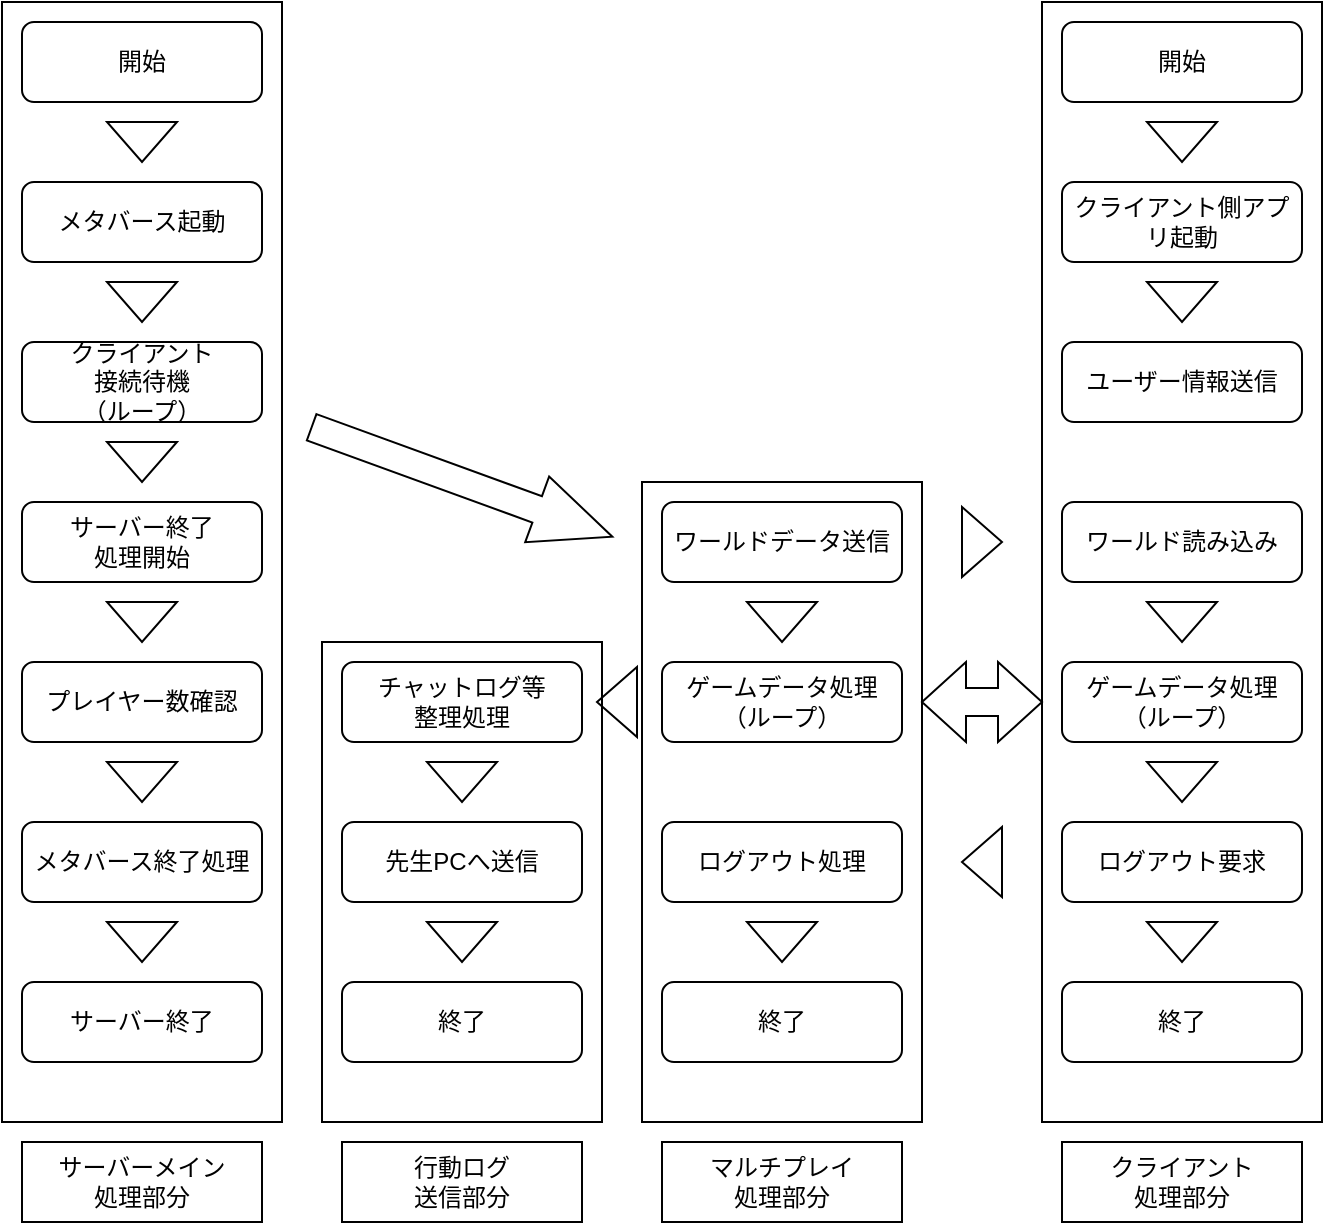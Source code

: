 <mxfile version="28.2.7">
  <diagram name="ページ1" id="D4_nk_Bo1HQeK2BHcGfn">
    <mxGraphModel dx="976" dy="717" grid="1" gridSize="10" guides="1" tooltips="1" connect="1" arrows="1" fold="1" page="1" pageScale="1" pageWidth="827" pageHeight="1169" math="0" shadow="0">
      <root>
        <mxCell id="Spk6TiEBm2NEKn_2dtMf-0" />
        <mxCell id="Spk6TiEBm2NEKn_2dtMf-1" parent="Spk6TiEBm2NEKn_2dtMf-0" />
        <mxCell id="gHZhR3lM7U9omGcD--y5-0" value="開始" style="rounded=1;whiteSpace=wrap;html=1;" parent="Spk6TiEBm2NEKn_2dtMf-1" vertex="1">
          <mxGeometry x="160" y="80" width="120" height="40" as="geometry" />
        </mxCell>
        <mxCell id="gHZhR3lM7U9omGcD--y5-1" value="クライアント&lt;div&gt;接続待機&lt;/div&gt;&lt;div&gt;（ループ）&lt;/div&gt;" style="rounded=1;whiteSpace=wrap;html=1;" parent="Spk6TiEBm2NEKn_2dtMf-1" vertex="1">
          <mxGeometry x="160" y="240" width="120" height="40" as="geometry" />
        </mxCell>
        <mxCell id="gHZhR3lM7U9omGcD--y5-3" value="" style="html=1;shadow=0;dashed=0;align=center;verticalAlign=middle;shape=mxgraph.arrows2.arrow;dy=0.6;dx=40;direction=south;notch=0;" parent="Spk6TiEBm2NEKn_2dtMf-1" vertex="1">
          <mxGeometry x="202.5" y="130" width="35" height="20" as="geometry" />
        </mxCell>
        <mxCell id="gHZhR3lM7U9omGcD--y5-4" value="" style="html=1;shadow=0;dashed=0;align=center;verticalAlign=middle;shape=mxgraph.arrows2.arrow;dy=0.6;dx=40;direction=south;notch=0;" parent="Spk6TiEBm2NEKn_2dtMf-1" vertex="1">
          <mxGeometry x="202.5" y="210" width="35" height="20" as="geometry" />
        </mxCell>
        <mxCell id="gHZhR3lM7U9omGcD--y5-6" value="開始" style="rounded=1;whiteSpace=wrap;html=1;" parent="Spk6TiEBm2NEKn_2dtMf-1" vertex="1">
          <mxGeometry x="680" y="80" width="120" height="40" as="geometry" />
        </mxCell>
        <mxCell id="gHZhR3lM7U9omGcD--y5-7" value="メタバース起動" style="rounded=1;whiteSpace=wrap;html=1;" parent="Spk6TiEBm2NEKn_2dtMf-1" vertex="1">
          <mxGeometry x="160" y="160" width="120" height="40" as="geometry" />
        </mxCell>
        <mxCell id="gHZhR3lM7U9omGcD--y5-8" value="クライアント側アプリ起動" style="rounded=1;whiteSpace=wrap;html=1;" parent="Spk6TiEBm2NEKn_2dtMf-1" vertex="1">
          <mxGeometry x="680" y="160" width="120" height="40" as="geometry" />
        </mxCell>
        <mxCell id="gHZhR3lM7U9omGcD--y5-9" value="ユーザー情報送信" style="rounded=1;whiteSpace=wrap;html=1;" parent="Spk6TiEBm2NEKn_2dtMf-1" vertex="1">
          <mxGeometry x="680" y="240" width="120" height="40" as="geometry" />
        </mxCell>
        <mxCell id="gHZhR3lM7U9omGcD--y5-10" value="" style="html=1;shadow=0;dashed=0;align=center;verticalAlign=middle;shape=mxgraph.arrows2.arrow;dy=0.6;dx=40;direction=south;notch=0;" parent="Spk6TiEBm2NEKn_2dtMf-1" vertex="1">
          <mxGeometry x="722.5" y="210" width="35" height="20" as="geometry" />
        </mxCell>
        <mxCell id="gHZhR3lM7U9omGcD--y5-11" value="" style="html=1;shadow=0;dashed=0;align=center;verticalAlign=middle;shape=mxgraph.arrows2.arrow;dy=0.6;dx=40;direction=south;notch=0;" parent="Spk6TiEBm2NEKn_2dtMf-1" vertex="1">
          <mxGeometry x="722.5" y="130" width="35" height="20" as="geometry" />
        </mxCell>
        <mxCell id="gHZhR3lM7U9omGcD--y5-13" value="" style="html=1;shadow=0;dashed=0;align=center;verticalAlign=middle;shape=mxgraph.arrows2.twoWayArrow;dy=0.65;dx=22;" parent="Spk6TiEBm2NEKn_2dtMf-1" vertex="1">
          <mxGeometry x="610" y="400" width="60" height="40" as="geometry" />
        </mxCell>
        <mxCell id="gHZhR3lM7U9omGcD--y5-14" value="ワールド読み込み" style="rounded=1;whiteSpace=wrap;html=1;" parent="Spk6TiEBm2NEKn_2dtMf-1" vertex="1">
          <mxGeometry x="680" y="320" width="120" height="40" as="geometry" />
        </mxCell>
        <mxCell id="gHZhR3lM7U9omGcD--y5-21" value="ワールドデータ送信" style="rounded=1;whiteSpace=wrap;html=1;" parent="Spk6TiEBm2NEKn_2dtMf-1" vertex="1">
          <mxGeometry x="480" y="320" width="120" height="40" as="geometry" />
        </mxCell>
        <mxCell id="gHZhR3lM7U9omGcD--y5-23" value="" style="html=1;shadow=0;dashed=0;align=center;verticalAlign=middle;shape=mxgraph.arrows2.arrow;dy=0.6;dx=40;direction=south;notch=0;rotation=-90;" parent="Spk6TiEBm2NEKn_2dtMf-1" vertex="1">
          <mxGeometry x="622.5" y="330" width="35" height="20" as="geometry" />
        </mxCell>
        <mxCell id="gHZhR3lM7U9omGcD--y5-24" value="" style="html=1;shadow=0;dashed=0;align=center;verticalAlign=middle;shape=mxgraph.arrows2.arrow;dy=0.6;dx=40;direction=south;notch=0;" parent="Spk6TiEBm2NEKn_2dtMf-1" vertex="1">
          <mxGeometry x="722.5" y="370" width="35" height="20" as="geometry" />
        </mxCell>
        <mxCell id="gHZhR3lM7U9omGcD--y5-25" value="" style="html=1;shadow=0;dashed=0;align=center;verticalAlign=middle;shape=mxgraph.arrows2.arrow;dy=0.6;dx=40;direction=south;notch=0;" parent="Spk6TiEBm2NEKn_2dtMf-1" vertex="1">
          <mxGeometry x="522.5" y="370" width="35" height="20" as="geometry" />
        </mxCell>
        <mxCell id="i-yefZJhUaRDlqQRjVkv-0" value="ゲームデータ処理&lt;div&gt;（ループ）&lt;/div&gt;" style="rounded=1;whiteSpace=wrap;html=1;" vertex="1" parent="Spk6TiEBm2NEKn_2dtMf-1">
          <mxGeometry x="480" y="400" width="120" height="40" as="geometry" />
        </mxCell>
        <mxCell id="i-yefZJhUaRDlqQRjVkv-1" value="ゲームデータ処理&lt;div&gt;（ループ）&lt;/div&gt;" style="rounded=1;whiteSpace=wrap;html=1;" vertex="1" parent="Spk6TiEBm2NEKn_2dtMf-1">
          <mxGeometry x="680" y="400" width="120" height="40" as="geometry" />
        </mxCell>
        <mxCell id="i-yefZJhUaRDlqQRjVkv-3" value="" style="html=1;shadow=0;dashed=0;align=center;verticalAlign=middle;shape=mxgraph.arrows2.arrow;dy=0.6;dx=40;direction=south;notch=0;" vertex="1" parent="Spk6TiEBm2NEKn_2dtMf-1">
          <mxGeometry x="722.5" y="450" width="35" height="20" as="geometry" />
        </mxCell>
        <mxCell id="i-yefZJhUaRDlqQRjVkv-5" value="" style="html=1;shadow=0;dashed=0;align=center;verticalAlign=middle;shape=mxgraph.arrows2.arrow;dy=0.6;dx=40;direction=south;notch=0;rotation=90;" vertex="1" parent="Spk6TiEBm2NEKn_2dtMf-1">
          <mxGeometry x="440" y="410" width="35" height="20" as="geometry" />
        </mxCell>
        <mxCell id="i-yefZJhUaRDlqQRjVkv-6" value="チャットログ等&lt;div&gt;整理処理&lt;/div&gt;" style="rounded=1;whiteSpace=wrap;html=1;" vertex="1" parent="Spk6TiEBm2NEKn_2dtMf-1">
          <mxGeometry x="320" y="400" width="120" height="40" as="geometry" />
        </mxCell>
        <mxCell id="i-yefZJhUaRDlqQRjVkv-7" value="" style="html=1;shadow=0;dashed=0;align=center;verticalAlign=middle;shape=mxgraph.arrows2.arrow;dy=0.6;dx=40;direction=south;notch=0;" vertex="1" parent="Spk6TiEBm2NEKn_2dtMf-1">
          <mxGeometry x="362.5" y="450" width="35" height="20" as="geometry" />
        </mxCell>
        <mxCell id="i-yefZJhUaRDlqQRjVkv-8" value="先生PCへ送信" style="rounded=1;whiteSpace=wrap;html=1;" vertex="1" parent="Spk6TiEBm2NEKn_2dtMf-1">
          <mxGeometry x="320" y="480" width="120" height="40" as="geometry" />
        </mxCell>
        <mxCell id="i-yefZJhUaRDlqQRjVkv-9" value="ログアウト要求" style="rounded=1;whiteSpace=wrap;html=1;" vertex="1" parent="Spk6TiEBm2NEKn_2dtMf-1">
          <mxGeometry x="680" y="480" width="120" height="40" as="geometry" />
        </mxCell>
        <mxCell id="i-yefZJhUaRDlqQRjVkv-10" value="" style="html=1;shadow=0;dashed=0;align=center;verticalAlign=middle;shape=mxgraph.arrows2.arrow;dy=0.6;dx=40;direction=south;notch=0;rotation=90;" vertex="1" parent="Spk6TiEBm2NEKn_2dtMf-1">
          <mxGeometry x="622.5" y="490" width="35" height="20" as="geometry" />
        </mxCell>
        <mxCell id="i-yefZJhUaRDlqQRjVkv-11" value="ログアウト処理" style="rounded=1;whiteSpace=wrap;html=1;" vertex="1" parent="Spk6TiEBm2NEKn_2dtMf-1">
          <mxGeometry x="480" y="480" width="120" height="40" as="geometry" />
        </mxCell>
        <mxCell id="i-yefZJhUaRDlqQRjVkv-12" value="" style="html=1;shadow=0;dashed=0;align=center;verticalAlign=middle;shape=mxgraph.arrows2.arrow;dy=0.6;dx=40;direction=south;notch=0;" vertex="1" parent="Spk6TiEBm2NEKn_2dtMf-1">
          <mxGeometry x="722.5" y="530" width="35" height="20" as="geometry" />
        </mxCell>
        <mxCell id="i-yefZJhUaRDlqQRjVkv-13" value="終了" style="rounded=1;whiteSpace=wrap;html=1;" vertex="1" parent="Spk6TiEBm2NEKn_2dtMf-1">
          <mxGeometry x="680" y="560" width="120" height="40" as="geometry" />
        </mxCell>
        <mxCell id="i-yefZJhUaRDlqQRjVkv-14" value="" style="html=1;shadow=0;dashed=0;align=center;verticalAlign=middle;shape=mxgraph.arrows2.arrow;dy=0.6;dx=40;direction=south;notch=0;" vertex="1" parent="Spk6TiEBm2NEKn_2dtMf-1">
          <mxGeometry x="522.5" y="530" width="35" height="20" as="geometry" />
        </mxCell>
        <mxCell id="i-yefZJhUaRDlqQRjVkv-15" value="終了" style="rounded=1;whiteSpace=wrap;html=1;" vertex="1" parent="Spk6TiEBm2NEKn_2dtMf-1">
          <mxGeometry x="480" y="560" width="120" height="40" as="geometry" />
        </mxCell>
        <mxCell id="i-yefZJhUaRDlqQRjVkv-16" value="" style="html=1;shadow=0;dashed=0;align=center;verticalAlign=middle;shape=mxgraph.arrows2.arrow;dy=0.6;dx=40;direction=south;notch=0;" vertex="1" parent="Spk6TiEBm2NEKn_2dtMf-1">
          <mxGeometry x="362.5" y="530" width="35" height="20" as="geometry" />
        </mxCell>
        <mxCell id="i-yefZJhUaRDlqQRjVkv-17" value="終了" style="rounded=1;whiteSpace=wrap;html=1;" vertex="1" parent="Spk6TiEBm2NEKn_2dtMf-1">
          <mxGeometry x="320" y="560" width="120" height="40" as="geometry" />
        </mxCell>
        <mxCell id="i-yefZJhUaRDlqQRjVkv-20" value="プレイヤー数確認" style="rounded=1;whiteSpace=wrap;html=1;" vertex="1" parent="Spk6TiEBm2NEKn_2dtMf-1">
          <mxGeometry x="160" y="400" width="120" height="40" as="geometry" />
        </mxCell>
        <mxCell id="i-yefZJhUaRDlqQRjVkv-21" value="" style="html=1;shadow=0;dashed=0;align=center;verticalAlign=middle;shape=mxgraph.arrows2.arrow;dy=0.6;dx=40;direction=south;notch=0;" vertex="1" parent="Spk6TiEBm2NEKn_2dtMf-1">
          <mxGeometry x="202.5" y="450" width="35" height="20" as="geometry" />
        </mxCell>
        <mxCell id="i-yefZJhUaRDlqQRjVkv-22" value="メタバース終了処理" style="rounded=1;whiteSpace=wrap;html=1;" vertex="1" parent="Spk6TiEBm2NEKn_2dtMf-1">
          <mxGeometry x="160" y="480" width="120" height="40" as="geometry" />
        </mxCell>
        <mxCell id="i-yefZJhUaRDlqQRjVkv-23" value="" style="html=1;shadow=0;dashed=0;align=center;verticalAlign=middle;shape=mxgraph.arrows2.arrow;dy=0.6;dx=40;direction=south;notch=0;" vertex="1" parent="Spk6TiEBm2NEKn_2dtMf-1">
          <mxGeometry x="202.5" y="530" width="35" height="20" as="geometry" />
        </mxCell>
        <mxCell id="i-yefZJhUaRDlqQRjVkv-24" value="サーバー終了" style="rounded=1;whiteSpace=wrap;html=1;" vertex="1" parent="Spk6TiEBm2NEKn_2dtMf-1">
          <mxGeometry x="160" y="560" width="120" height="40" as="geometry" />
        </mxCell>
        <mxCell id="i-yefZJhUaRDlqQRjVkv-27" value="" style="html=1;shadow=0;dashed=0;align=center;verticalAlign=middle;shape=mxgraph.arrows2.arrow;dy=0.6;dx=40;direction=south;notch=0;rotation=-70;" vertex="1" parent="Spk6TiEBm2NEKn_2dtMf-1">
          <mxGeometry x="362.5" y="230" width="35" height="160" as="geometry" />
        </mxCell>
        <mxCell id="i-yefZJhUaRDlqQRjVkv-28" value="" style="html=1;shadow=0;dashed=0;align=center;verticalAlign=middle;shape=mxgraph.arrows2.arrow;dy=0.6;dx=40;direction=south;notch=0;" vertex="1" parent="Spk6TiEBm2NEKn_2dtMf-1">
          <mxGeometry x="202.5" y="290" width="35" height="20" as="geometry" />
        </mxCell>
        <mxCell id="i-yefZJhUaRDlqQRjVkv-29" value="サーバー終了&lt;div&gt;処理開始&lt;/div&gt;" style="rounded=1;whiteSpace=wrap;html=1;" vertex="1" parent="Spk6TiEBm2NEKn_2dtMf-1">
          <mxGeometry x="160" y="320" width="120" height="40" as="geometry" />
        </mxCell>
        <mxCell id="i-yefZJhUaRDlqQRjVkv-30" value="" style="html=1;shadow=0;dashed=0;align=center;verticalAlign=middle;shape=mxgraph.arrows2.arrow;dy=0.6;dx=40;direction=south;notch=0;" vertex="1" parent="Spk6TiEBm2NEKn_2dtMf-1">
          <mxGeometry x="202.5" y="370" width="35" height="20" as="geometry" />
        </mxCell>
        <mxCell id="i-yefZJhUaRDlqQRjVkv-31" value="サーバーメイン&lt;div&gt;処理部分&lt;/div&gt;" style="rounded=0;whiteSpace=wrap;html=1;" vertex="1" parent="Spk6TiEBm2NEKn_2dtMf-1">
          <mxGeometry x="160" y="640" width="120" height="40" as="geometry" />
        </mxCell>
        <mxCell id="i-yefZJhUaRDlqQRjVkv-32" value="行動ログ&lt;div&gt;送信部分&lt;/div&gt;" style="rounded=0;whiteSpace=wrap;html=1;" vertex="1" parent="Spk6TiEBm2NEKn_2dtMf-1">
          <mxGeometry x="320" y="640" width="120" height="40" as="geometry" />
        </mxCell>
        <mxCell id="i-yefZJhUaRDlqQRjVkv-33" value="マルチプレイ&lt;div&gt;処理部分&lt;/div&gt;" style="rounded=0;whiteSpace=wrap;html=1;" vertex="1" parent="Spk6TiEBm2NEKn_2dtMf-1">
          <mxGeometry x="480" y="640" width="120" height="40" as="geometry" />
        </mxCell>
        <mxCell id="i-yefZJhUaRDlqQRjVkv-34" value="クライアント&lt;div&gt;処理部分&lt;/div&gt;" style="rounded=0;whiteSpace=wrap;html=1;" vertex="1" parent="Spk6TiEBm2NEKn_2dtMf-1">
          <mxGeometry x="680" y="640" width="120" height="40" as="geometry" />
        </mxCell>
        <mxCell id="i-yefZJhUaRDlqQRjVkv-36" value="" style="whiteSpace=wrap;html=1;fillColor=none;" vertex="1" parent="Spk6TiEBm2NEKn_2dtMf-1">
          <mxGeometry x="470" y="310" width="140" height="320" as="geometry" />
        </mxCell>
        <mxCell id="i-yefZJhUaRDlqQRjVkv-37" value="" style="whiteSpace=wrap;html=1;fillColor=none;" vertex="1" parent="Spk6TiEBm2NEKn_2dtMf-1">
          <mxGeometry x="310" y="390" width="140" height="240" as="geometry" />
        </mxCell>
        <mxCell id="i-yefZJhUaRDlqQRjVkv-38" value="" style="whiteSpace=wrap;html=1;fillColor=none;" vertex="1" parent="Spk6TiEBm2NEKn_2dtMf-1">
          <mxGeometry x="150" y="70" width="140" height="560" as="geometry" />
        </mxCell>
        <mxCell id="i-yefZJhUaRDlqQRjVkv-39" value="" style="whiteSpace=wrap;html=1;fillColor=none;" vertex="1" parent="Spk6TiEBm2NEKn_2dtMf-1">
          <mxGeometry x="670" y="70" width="140" height="560" as="geometry" />
        </mxCell>
      </root>
    </mxGraphModel>
  </diagram>
</mxfile>
